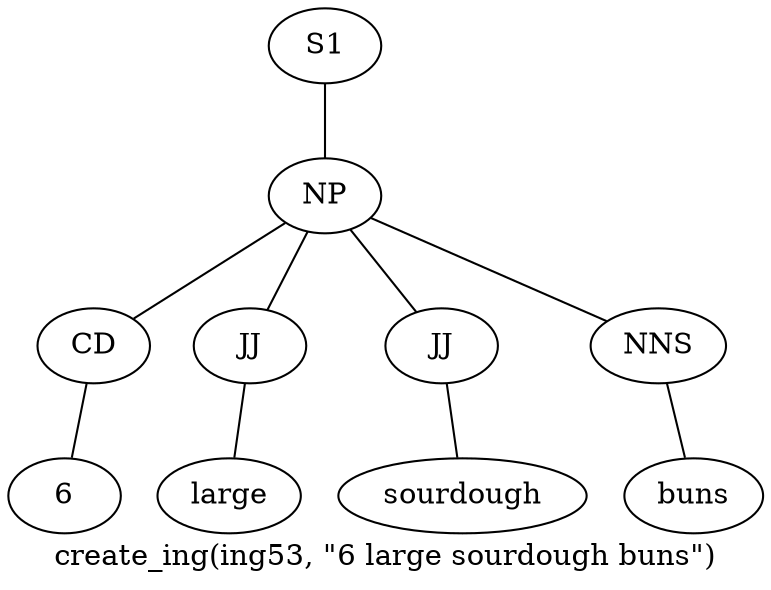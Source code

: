graph SyntaxGraph {
	label = "create_ing(ing53, \"6 large sourdough buns\")";
	Node0 [label="S1"];
	Node1 [label="NP"];
	Node2 [label="CD"];
	Node3 [label="6"];
	Node4 [label="JJ"];
	Node5 [label="large"];
	Node6 [label="JJ"];
	Node7 [label="sourdough"];
	Node8 [label="NNS"];
	Node9 [label="buns"];

	Node0 -- Node1;
	Node1 -- Node2;
	Node1 -- Node4;
	Node1 -- Node6;
	Node1 -- Node8;
	Node2 -- Node3;
	Node4 -- Node5;
	Node6 -- Node7;
	Node8 -- Node9;
}